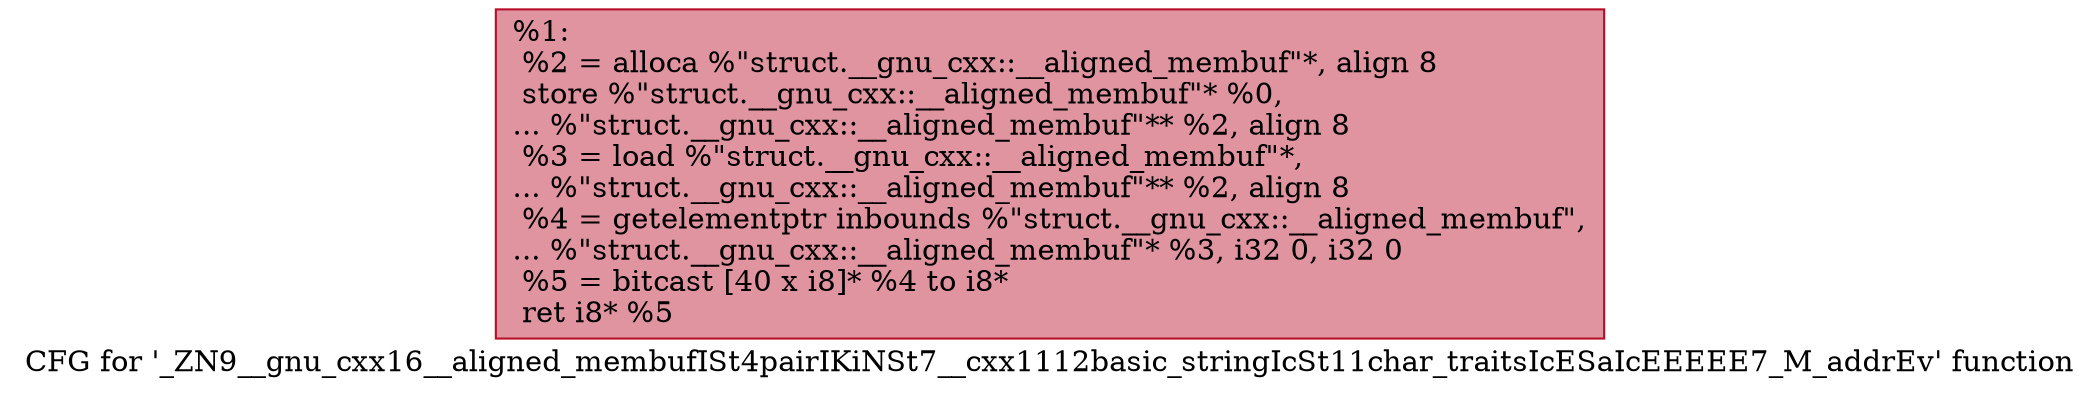 digraph "CFG for '_ZN9__gnu_cxx16__aligned_membufISt4pairIKiNSt7__cxx1112basic_stringIcSt11char_traitsIcESaIcEEEEE7_M_addrEv' function" {
	label="CFG for '_ZN9__gnu_cxx16__aligned_membufISt4pairIKiNSt7__cxx1112basic_stringIcSt11char_traitsIcESaIcEEEEE7_M_addrEv' function";

	Node0x561d2df2dd10 [shape=record,color="#b70d28ff", style=filled, fillcolor="#b70d2870",label="{%1:\l  %2 = alloca %\"struct.__gnu_cxx::__aligned_membuf\"*, align 8\l  store %\"struct.__gnu_cxx::__aligned_membuf\"* %0,\l... %\"struct.__gnu_cxx::__aligned_membuf\"** %2, align 8\l  %3 = load %\"struct.__gnu_cxx::__aligned_membuf\"*,\l... %\"struct.__gnu_cxx::__aligned_membuf\"** %2, align 8\l  %4 = getelementptr inbounds %\"struct.__gnu_cxx::__aligned_membuf\",\l... %\"struct.__gnu_cxx::__aligned_membuf\"* %3, i32 0, i32 0\l  %5 = bitcast [40 x i8]* %4 to i8*\l  ret i8* %5\l}"];
}
